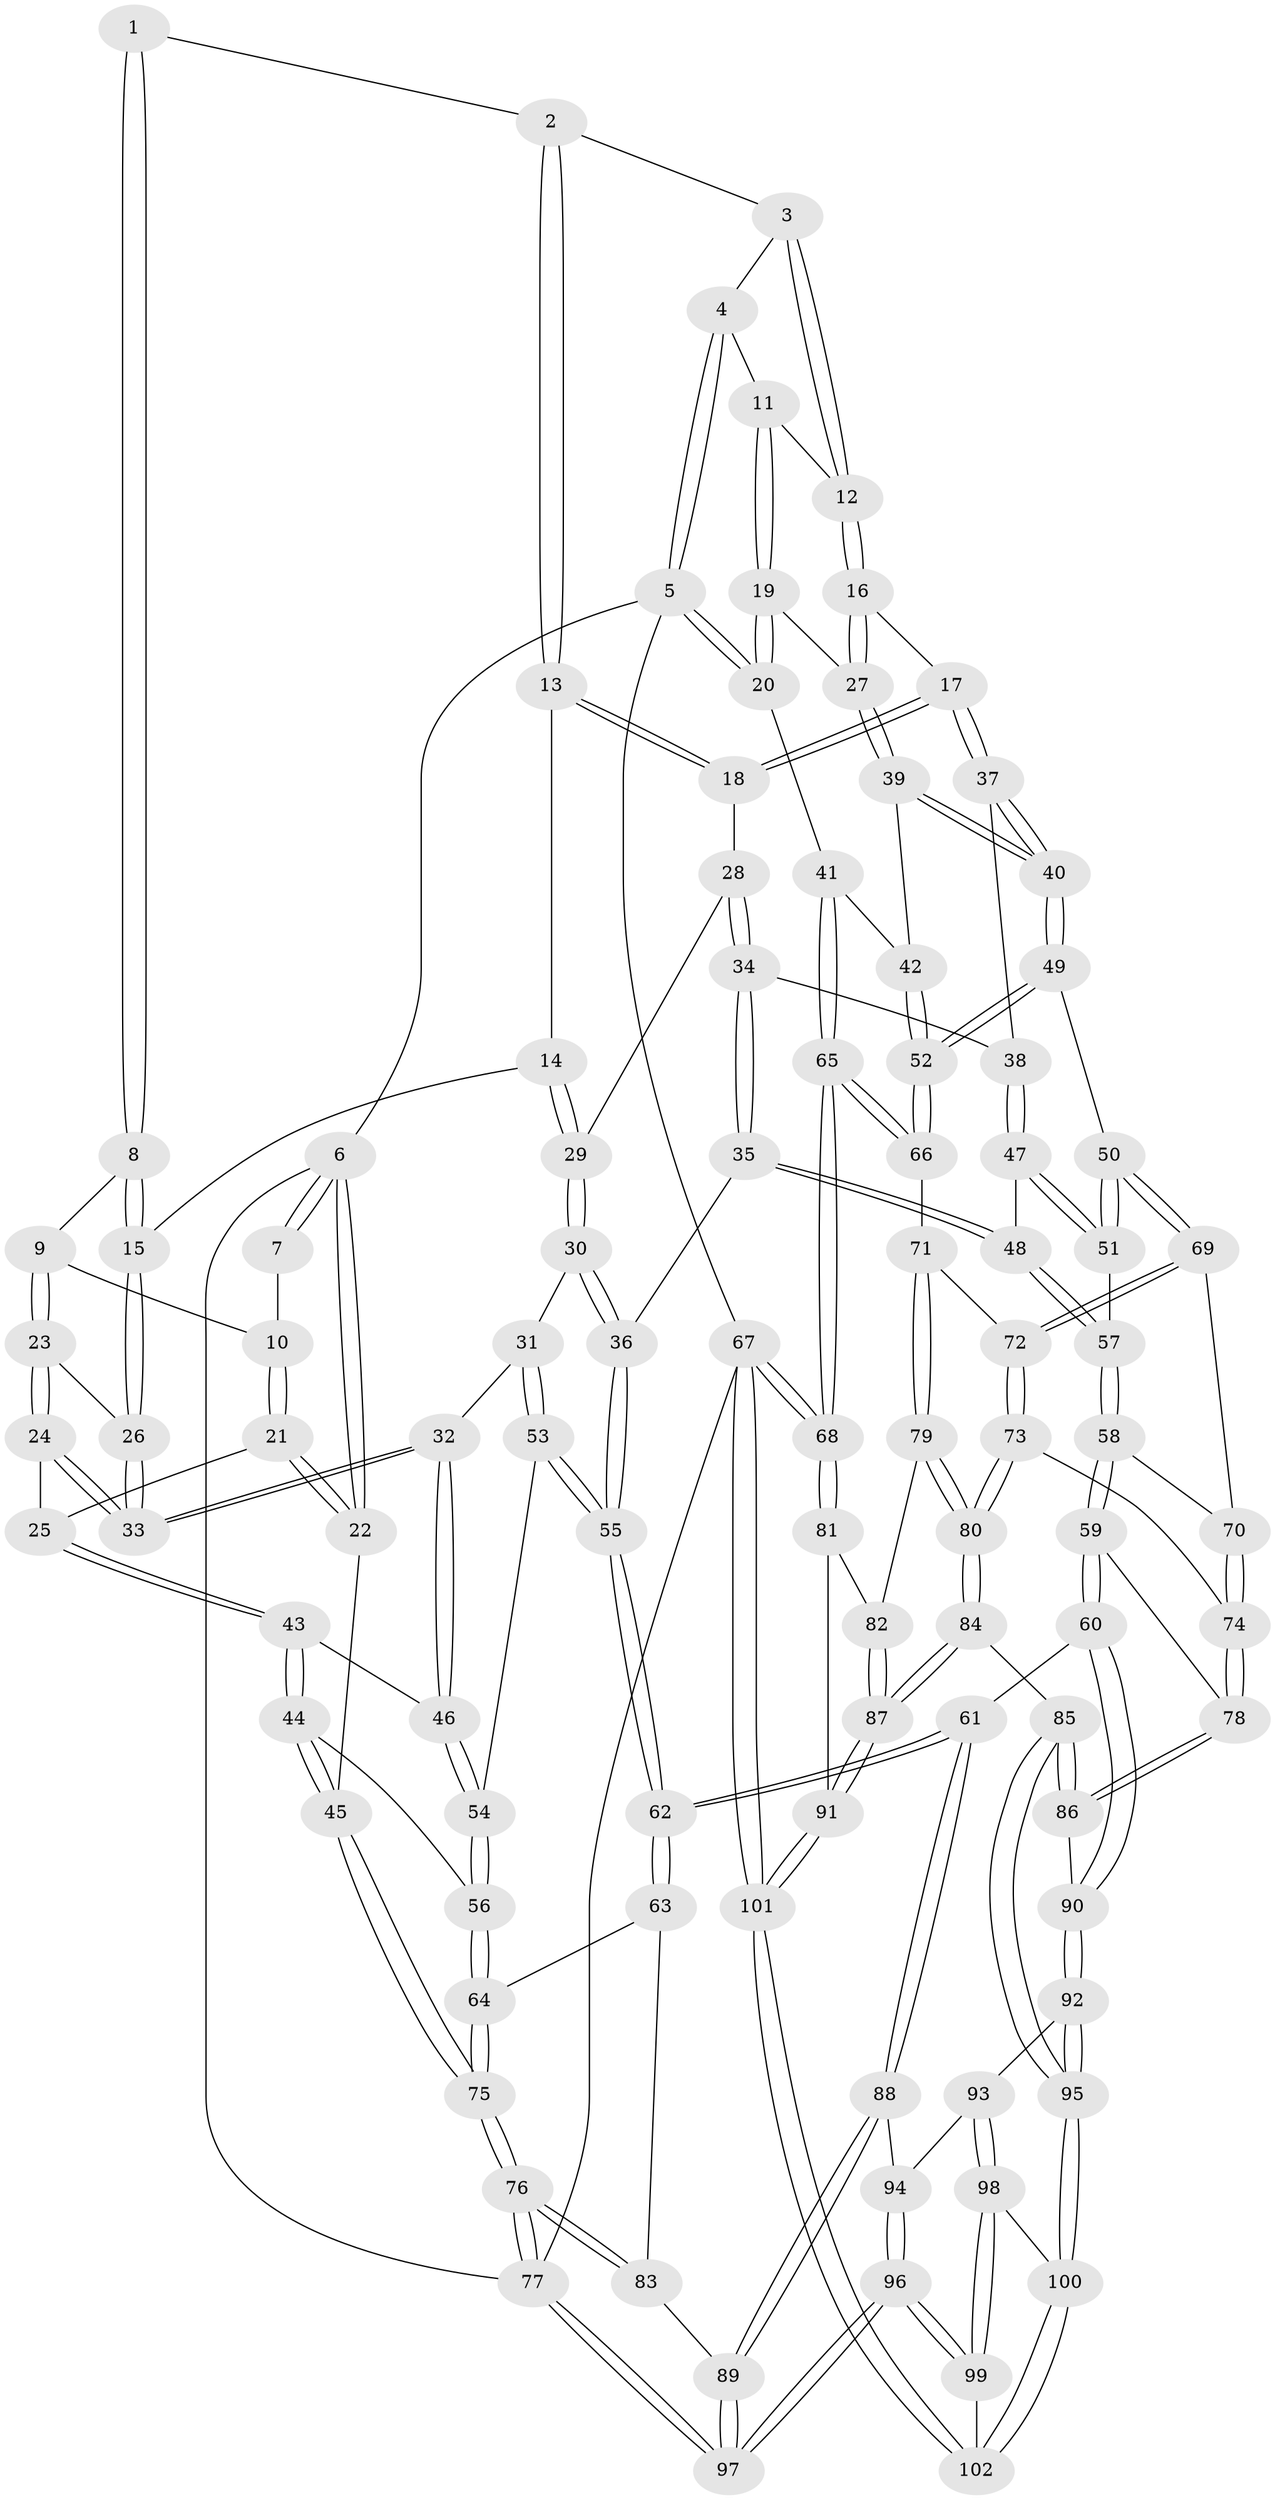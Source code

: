 // Generated by graph-tools (version 1.1) at 2025/51/03/09/25 03:51:08]
// undirected, 102 vertices, 252 edges
graph export_dot {
graph [start="1"]
  node [color=gray90,style=filled];
  1 [pos="+0.4166673399678121+0"];
  2 [pos="+0.5602627120117611+0"];
  3 [pos="+0.6643062051152903+0"];
  4 [pos="+0.863296907135399+0"];
  5 [pos="+1+0"];
  6 [pos="+0+0"];
  7 [pos="+0.02769552386055411+0"];
  8 [pos="+0.25988684599652756+0.10192420457001684"];
  9 [pos="+0.22698586840342758+0.1044423074873855"];
  10 [pos="+0.19954350724483708+0.09187752801131818"];
  11 [pos="+0.9399195669501242+0.09865316967482371"];
  12 [pos="+0.7879357826099945+0.12805016564990668"];
  13 [pos="+0.5210187816075258+0.03336424010138873"];
  14 [pos="+0.38302312419734824+0.17110060026462284"];
  15 [pos="+0.3720235432213832+0.17414106164502424"];
  16 [pos="+0.777188758436871+0.24943989946319253"];
  17 [pos="+0.6838977346203989+0.26967699503319603"];
  18 [pos="+0.6067253432956338+0.2457949393342325"];
  19 [pos="+1+0.1985737846685923"];
  20 [pos="+1+0.22595365351148064"];
  21 [pos="+0.07981671851557771+0.1483451667036635"];
  22 [pos="+0+0"];
  23 [pos="+0.20999094413556857+0.22774817186711183"];
  24 [pos="+0.1449449012124307+0.285328590615417"];
  25 [pos="+0.11819830068725048+0.29071759356847376"];
  26 [pos="+0.332302320294372+0.2312381743623873"];
  27 [pos="+0.8060655354930211+0.27154295841401627"];
  28 [pos="+0.5811734450200124+0.2649955873877871"];
  29 [pos="+0.46879650970834663+0.2841391511347228"];
  30 [pos="+0.4145657987614351+0.3901556023543075"];
  31 [pos="+0.370113489397157+0.3848245072404134"];
  32 [pos="+0.3211355079208988+0.36098157166299705"];
  33 [pos="+0.31952027683372775+0.3576783610794845"];
  34 [pos="+0.551386014613561+0.37008559738401864"];
  35 [pos="+0.4960212956185809+0.4410117766106588"];
  36 [pos="+0.45765005270515646+0.4298539244698168"];
  37 [pos="+0.6672819674007143+0.3597488177063898"];
  38 [pos="+0.6408892152930401+0.4017648929169488"];
  39 [pos="+0.8080702767932029+0.2779762706408793"];
  40 [pos="+0.7954051525747502+0.5100709804291338"];
  41 [pos="+1+0.3286699274709972"];
  42 [pos="+0.957901927021577+0.40166040794672137"];
  43 [pos="+0.0729860117001921+0.3489489990106637"];
  44 [pos="+0+0.4619563875755967"];
  45 [pos="+0+0.46513061693184876"];
  46 [pos="+0.2428836884540433+0.4404614464625311"];
  47 [pos="+0.6392138237559079+0.4108212179217724"];
  48 [pos="+0.5439825179203387+0.4914229894224848"];
  49 [pos="+0.7967282272907421+0.520862460293507"];
  50 [pos="+0.7693051620012014+0.5305993150419156"];
  51 [pos="+0.7270879442411964+0.5239071567355752"];
  52 [pos="+0.8466570606869513+0.5401153109135597"];
  53 [pos="+0.33050026470022764+0.5140732815184589"];
  54 [pos="+0.23912801553250834+0.47070734891511173"];
  55 [pos="+0.365234746710988+0.6006917991431276"];
  56 [pos="+0.153433414157184+0.597751147333728"];
  57 [pos="+0.5653540936093547+0.5468192486364665"];
  58 [pos="+0.5264501021908918+0.6508355203900237"];
  59 [pos="+0.4944763223325324+0.6821505194524813"];
  60 [pos="+0.40332464292080367+0.7163142817005231"];
  61 [pos="+0.3770783375330416+0.7163642949487287"];
  62 [pos="+0.3613795921568327+0.7040019468983991"];
  63 [pos="+0.2649868122982063+0.6835334543360392"];
  64 [pos="+0.18020234081471226+0.6369263951395339"];
  65 [pos="+1+0.7112993293244197"];
  66 [pos="+0.8947633294247519+0.5924003659714778"];
  67 [pos="+1+1"];
  68 [pos="+1+0.7366020349814265"];
  69 [pos="+0.706398420530943+0.6587387405145704"];
  70 [pos="+0.6830017230626148+0.6713750126114703"];
  71 [pos="+0.8138505360133629+0.7256801173546552"];
  72 [pos="+0.7868754477127955+0.72960854908065"];
  73 [pos="+0.7352157430102022+0.7837906733809448"];
  74 [pos="+0.6826447079279842+0.7712381739414272"];
  75 [pos="+0+1"];
  76 [pos="+0+1"];
  77 [pos="+0+1"];
  78 [pos="+0.6316069410969216+0.7976718133305952"];
  79 [pos="+0.8367965179113035+0.7596518840118257"];
  80 [pos="+0.7620687434033492+0.856919487924561"];
  81 [pos="+0.9473790999947164+0.8005314595416668"];
  82 [pos="+0.8664922382353324+0.7865368543420728"];
  83 [pos="+0.17309552867731695+0.8160260627145877"];
  84 [pos="+0.7689519245575026+0.8986907417291521"];
  85 [pos="+0.6589925830166589+0.9030421534672637"];
  86 [pos="+0.6293182015881063+0.8368900215021934"];
  87 [pos="+0.785730555925809+0.9101653258842244"];
  88 [pos="+0.33429057921569905+0.8716787517014656"];
  89 [pos="+0.2982745538708644+0.9152302806943879"];
  90 [pos="+0.5132858145247385+0.8671906773017406"];
  91 [pos="+0.8207361498148655+0.9540554744682552"];
  92 [pos="+0.518608379098522+0.905021847669139"];
  93 [pos="+0.4959995306334081+0.9401804016101687"];
  94 [pos="+0.43079939153799657+0.9457356410480932"];
  95 [pos="+0.6279555699142068+0.9457200943659353"];
  96 [pos="+0.40465332869725046+1"];
  97 [pos="+0.00012002771012289775+1"];
  98 [pos="+0.5000959393547514+0.95420048774036"];
  99 [pos="+0.5123386776109893+1"];
  100 [pos="+0.6233541716524114+1"];
  101 [pos="+0.9748657878398278+1"];
  102 [pos="+0.6380019937684964+1"];
  1 -- 2;
  1 -- 8;
  1 -- 8;
  2 -- 3;
  2 -- 13;
  2 -- 13;
  3 -- 4;
  3 -- 12;
  3 -- 12;
  4 -- 5;
  4 -- 5;
  4 -- 11;
  5 -- 6;
  5 -- 20;
  5 -- 20;
  5 -- 67;
  6 -- 7;
  6 -- 7;
  6 -- 22;
  6 -- 22;
  6 -- 77;
  7 -- 10;
  8 -- 9;
  8 -- 15;
  8 -- 15;
  9 -- 10;
  9 -- 23;
  9 -- 23;
  10 -- 21;
  10 -- 21;
  11 -- 12;
  11 -- 19;
  11 -- 19;
  12 -- 16;
  12 -- 16;
  13 -- 14;
  13 -- 18;
  13 -- 18;
  14 -- 15;
  14 -- 29;
  14 -- 29;
  15 -- 26;
  15 -- 26;
  16 -- 17;
  16 -- 27;
  16 -- 27;
  17 -- 18;
  17 -- 18;
  17 -- 37;
  17 -- 37;
  18 -- 28;
  19 -- 20;
  19 -- 20;
  19 -- 27;
  20 -- 41;
  21 -- 22;
  21 -- 22;
  21 -- 25;
  22 -- 45;
  23 -- 24;
  23 -- 24;
  23 -- 26;
  24 -- 25;
  24 -- 33;
  24 -- 33;
  25 -- 43;
  25 -- 43;
  26 -- 33;
  26 -- 33;
  27 -- 39;
  27 -- 39;
  28 -- 29;
  28 -- 34;
  28 -- 34;
  29 -- 30;
  29 -- 30;
  30 -- 31;
  30 -- 36;
  30 -- 36;
  31 -- 32;
  31 -- 53;
  31 -- 53;
  32 -- 33;
  32 -- 33;
  32 -- 46;
  32 -- 46;
  34 -- 35;
  34 -- 35;
  34 -- 38;
  35 -- 36;
  35 -- 48;
  35 -- 48;
  36 -- 55;
  36 -- 55;
  37 -- 38;
  37 -- 40;
  37 -- 40;
  38 -- 47;
  38 -- 47;
  39 -- 40;
  39 -- 40;
  39 -- 42;
  40 -- 49;
  40 -- 49;
  41 -- 42;
  41 -- 65;
  41 -- 65;
  42 -- 52;
  42 -- 52;
  43 -- 44;
  43 -- 44;
  43 -- 46;
  44 -- 45;
  44 -- 45;
  44 -- 56;
  45 -- 75;
  45 -- 75;
  46 -- 54;
  46 -- 54;
  47 -- 48;
  47 -- 51;
  47 -- 51;
  48 -- 57;
  48 -- 57;
  49 -- 50;
  49 -- 52;
  49 -- 52;
  50 -- 51;
  50 -- 51;
  50 -- 69;
  50 -- 69;
  51 -- 57;
  52 -- 66;
  52 -- 66;
  53 -- 54;
  53 -- 55;
  53 -- 55;
  54 -- 56;
  54 -- 56;
  55 -- 62;
  55 -- 62;
  56 -- 64;
  56 -- 64;
  57 -- 58;
  57 -- 58;
  58 -- 59;
  58 -- 59;
  58 -- 70;
  59 -- 60;
  59 -- 60;
  59 -- 78;
  60 -- 61;
  60 -- 90;
  60 -- 90;
  61 -- 62;
  61 -- 62;
  61 -- 88;
  61 -- 88;
  62 -- 63;
  62 -- 63;
  63 -- 64;
  63 -- 83;
  64 -- 75;
  64 -- 75;
  65 -- 66;
  65 -- 66;
  65 -- 68;
  65 -- 68;
  66 -- 71;
  67 -- 68;
  67 -- 68;
  67 -- 101;
  67 -- 101;
  67 -- 77;
  68 -- 81;
  68 -- 81;
  69 -- 70;
  69 -- 72;
  69 -- 72;
  70 -- 74;
  70 -- 74;
  71 -- 72;
  71 -- 79;
  71 -- 79;
  72 -- 73;
  72 -- 73;
  73 -- 74;
  73 -- 80;
  73 -- 80;
  74 -- 78;
  74 -- 78;
  75 -- 76;
  75 -- 76;
  76 -- 77;
  76 -- 77;
  76 -- 83;
  76 -- 83;
  77 -- 97;
  77 -- 97;
  78 -- 86;
  78 -- 86;
  79 -- 80;
  79 -- 80;
  79 -- 82;
  80 -- 84;
  80 -- 84;
  81 -- 82;
  81 -- 91;
  82 -- 87;
  82 -- 87;
  83 -- 89;
  84 -- 85;
  84 -- 87;
  84 -- 87;
  85 -- 86;
  85 -- 86;
  85 -- 95;
  85 -- 95;
  86 -- 90;
  87 -- 91;
  87 -- 91;
  88 -- 89;
  88 -- 89;
  88 -- 94;
  89 -- 97;
  89 -- 97;
  90 -- 92;
  90 -- 92;
  91 -- 101;
  91 -- 101;
  92 -- 93;
  92 -- 95;
  92 -- 95;
  93 -- 94;
  93 -- 98;
  93 -- 98;
  94 -- 96;
  94 -- 96;
  95 -- 100;
  95 -- 100;
  96 -- 97;
  96 -- 97;
  96 -- 99;
  96 -- 99;
  98 -- 99;
  98 -- 99;
  98 -- 100;
  99 -- 102;
  100 -- 102;
  100 -- 102;
  101 -- 102;
  101 -- 102;
}
